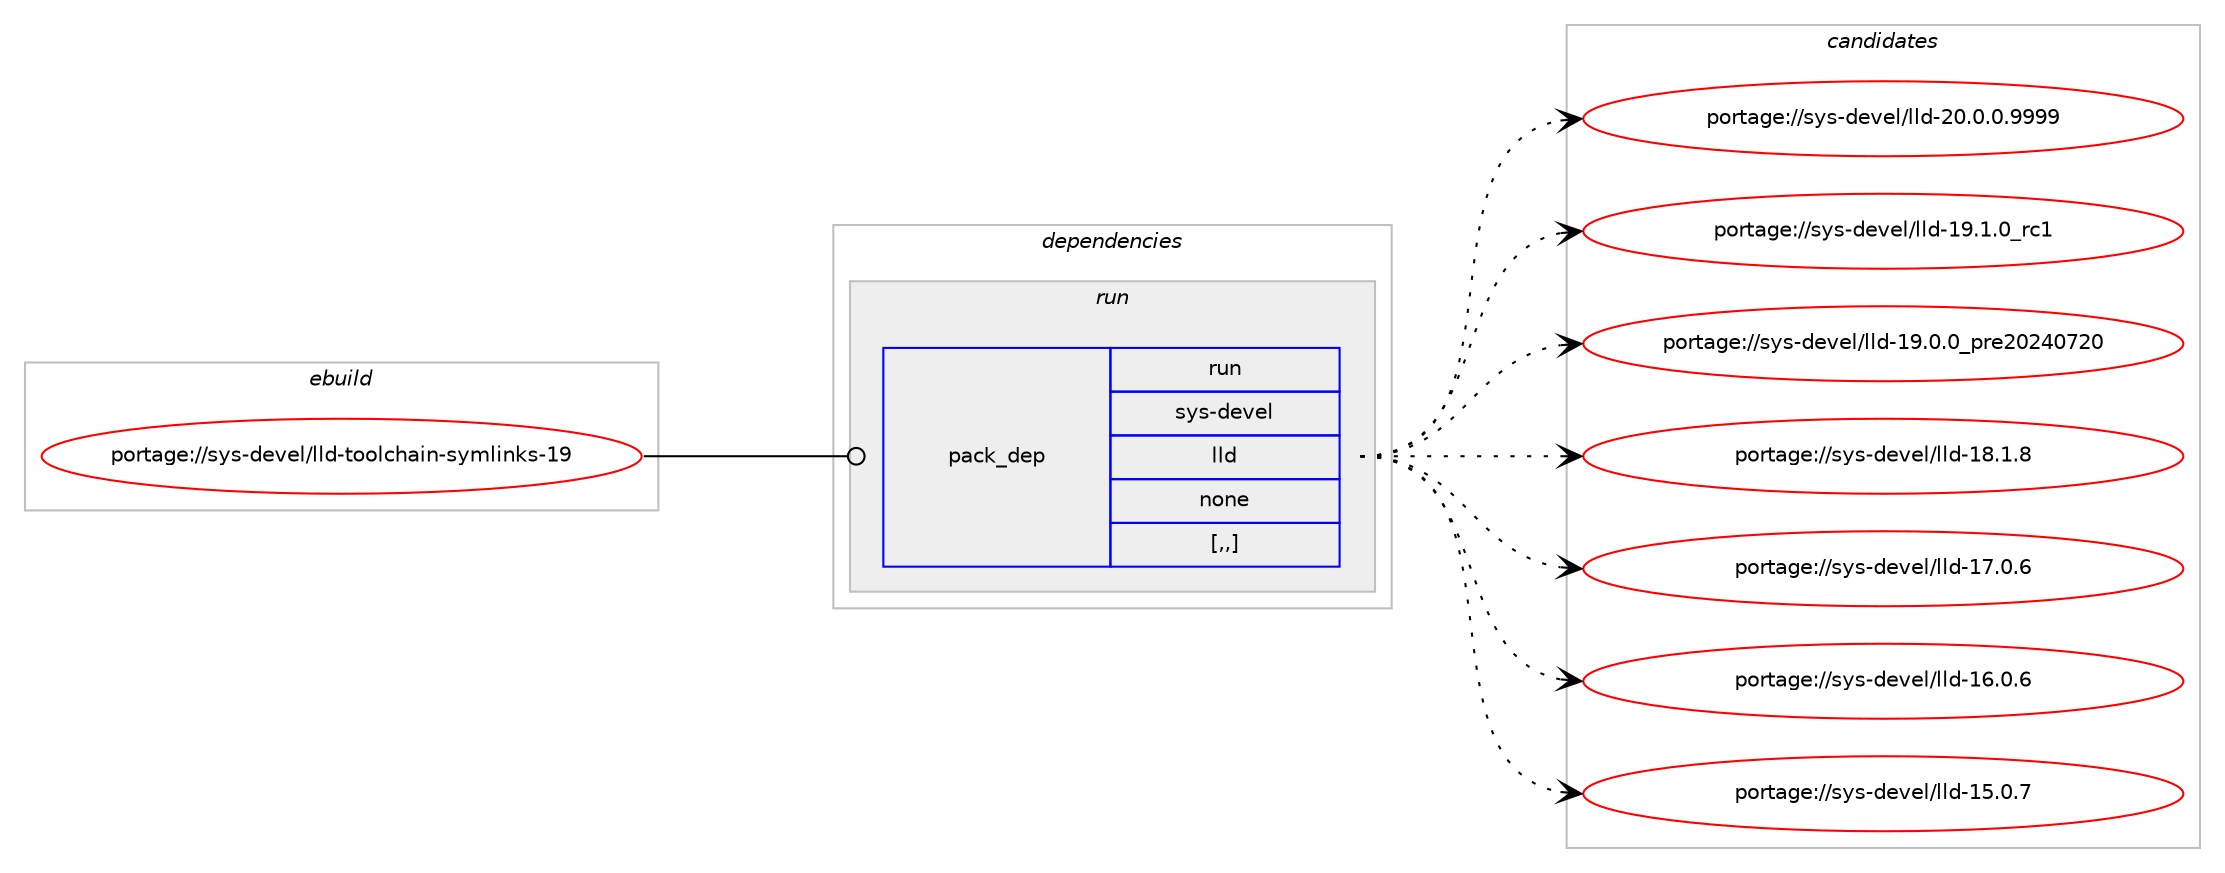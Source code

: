 digraph prolog {

# *************
# Graph options
# *************

newrank=true;
concentrate=true;
compound=true;
graph [rankdir=LR,fontname=Helvetica,fontsize=10,ranksep=1.5];#, ranksep=2.5, nodesep=0.2];
edge  [arrowhead=vee];
node  [fontname=Helvetica,fontsize=10];

# **********
# The ebuild
# **********

subgraph cluster_leftcol {
color=gray;
label=<<i>ebuild</i>>;
id [label="portage://sys-devel/lld-toolchain-symlinks-19", color=red, width=4, href="../sys-devel/lld-toolchain-symlinks-19.svg"];
}

# ****************
# The dependencies
# ****************

subgraph cluster_midcol {
color=gray;
label=<<i>dependencies</i>>;
subgraph cluster_compile {
fillcolor="#eeeeee";
style=filled;
label=<<i>compile</i>>;
}
subgraph cluster_compileandrun {
fillcolor="#eeeeee";
style=filled;
label=<<i>compile and run</i>>;
}
subgraph cluster_run {
fillcolor="#eeeeee";
style=filled;
label=<<i>run</i>>;
subgraph pack315747 {
dependency434248 [label=<<TABLE BORDER="0" CELLBORDER="1" CELLSPACING="0" CELLPADDING="4" WIDTH="220"><TR><TD ROWSPAN="6" CELLPADDING="30">pack_dep</TD></TR><TR><TD WIDTH="110">run</TD></TR><TR><TD>sys-devel</TD></TR><TR><TD>lld</TD></TR><TR><TD>none</TD></TR><TR><TD>[,,]</TD></TR></TABLE>>, shape=none, color=blue];
}
id:e -> dependency434248:w [weight=20,style="solid",arrowhead="odot"];
}
}

# **************
# The candidates
# **************

subgraph cluster_choices {
rank=same;
color=gray;
label=<<i>candidates</i>>;

subgraph choice315747 {
color=black;
nodesep=1;
choice1151211154510010111810110847108108100455048464846484657575757 [label="portage://sys-devel/lld-20.0.0.9999", color=red, width=4,href="../sys-devel/lld-20.0.0.9999.svg"];
choice115121115451001011181011084710810810045495746494648951149949 [label="portage://sys-devel/lld-19.1.0_rc1", color=red, width=4,href="../sys-devel/lld-19.1.0_rc1.svg"];
choice115121115451001011181011084710810810045495746484648951121141015048505248555048 [label="portage://sys-devel/lld-19.0.0_pre20240720", color=red, width=4,href="../sys-devel/lld-19.0.0_pre20240720.svg"];
choice115121115451001011181011084710810810045495646494656 [label="portage://sys-devel/lld-18.1.8", color=red, width=4,href="../sys-devel/lld-18.1.8.svg"];
choice115121115451001011181011084710810810045495546484654 [label="portage://sys-devel/lld-17.0.6", color=red, width=4,href="../sys-devel/lld-17.0.6.svg"];
choice115121115451001011181011084710810810045495446484654 [label="portage://sys-devel/lld-16.0.6", color=red, width=4,href="../sys-devel/lld-16.0.6.svg"];
choice115121115451001011181011084710810810045495346484655 [label="portage://sys-devel/lld-15.0.7", color=red, width=4,href="../sys-devel/lld-15.0.7.svg"];
dependency434248:e -> choice1151211154510010111810110847108108100455048464846484657575757:w [style=dotted,weight="100"];
dependency434248:e -> choice115121115451001011181011084710810810045495746494648951149949:w [style=dotted,weight="100"];
dependency434248:e -> choice115121115451001011181011084710810810045495746484648951121141015048505248555048:w [style=dotted,weight="100"];
dependency434248:e -> choice115121115451001011181011084710810810045495646494656:w [style=dotted,weight="100"];
dependency434248:e -> choice115121115451001011181011084710810810045495546484654:w [style=dotted,weight="100"];
dependency434248:e -> choice115121115451001011181011084710810810045495446484654:w [style=dotted,weight="100"];
dependency434248:e -> choice115121115451001011181011084710810810045495346484655:w [style=dotted,weight="100"];
}
}

}
